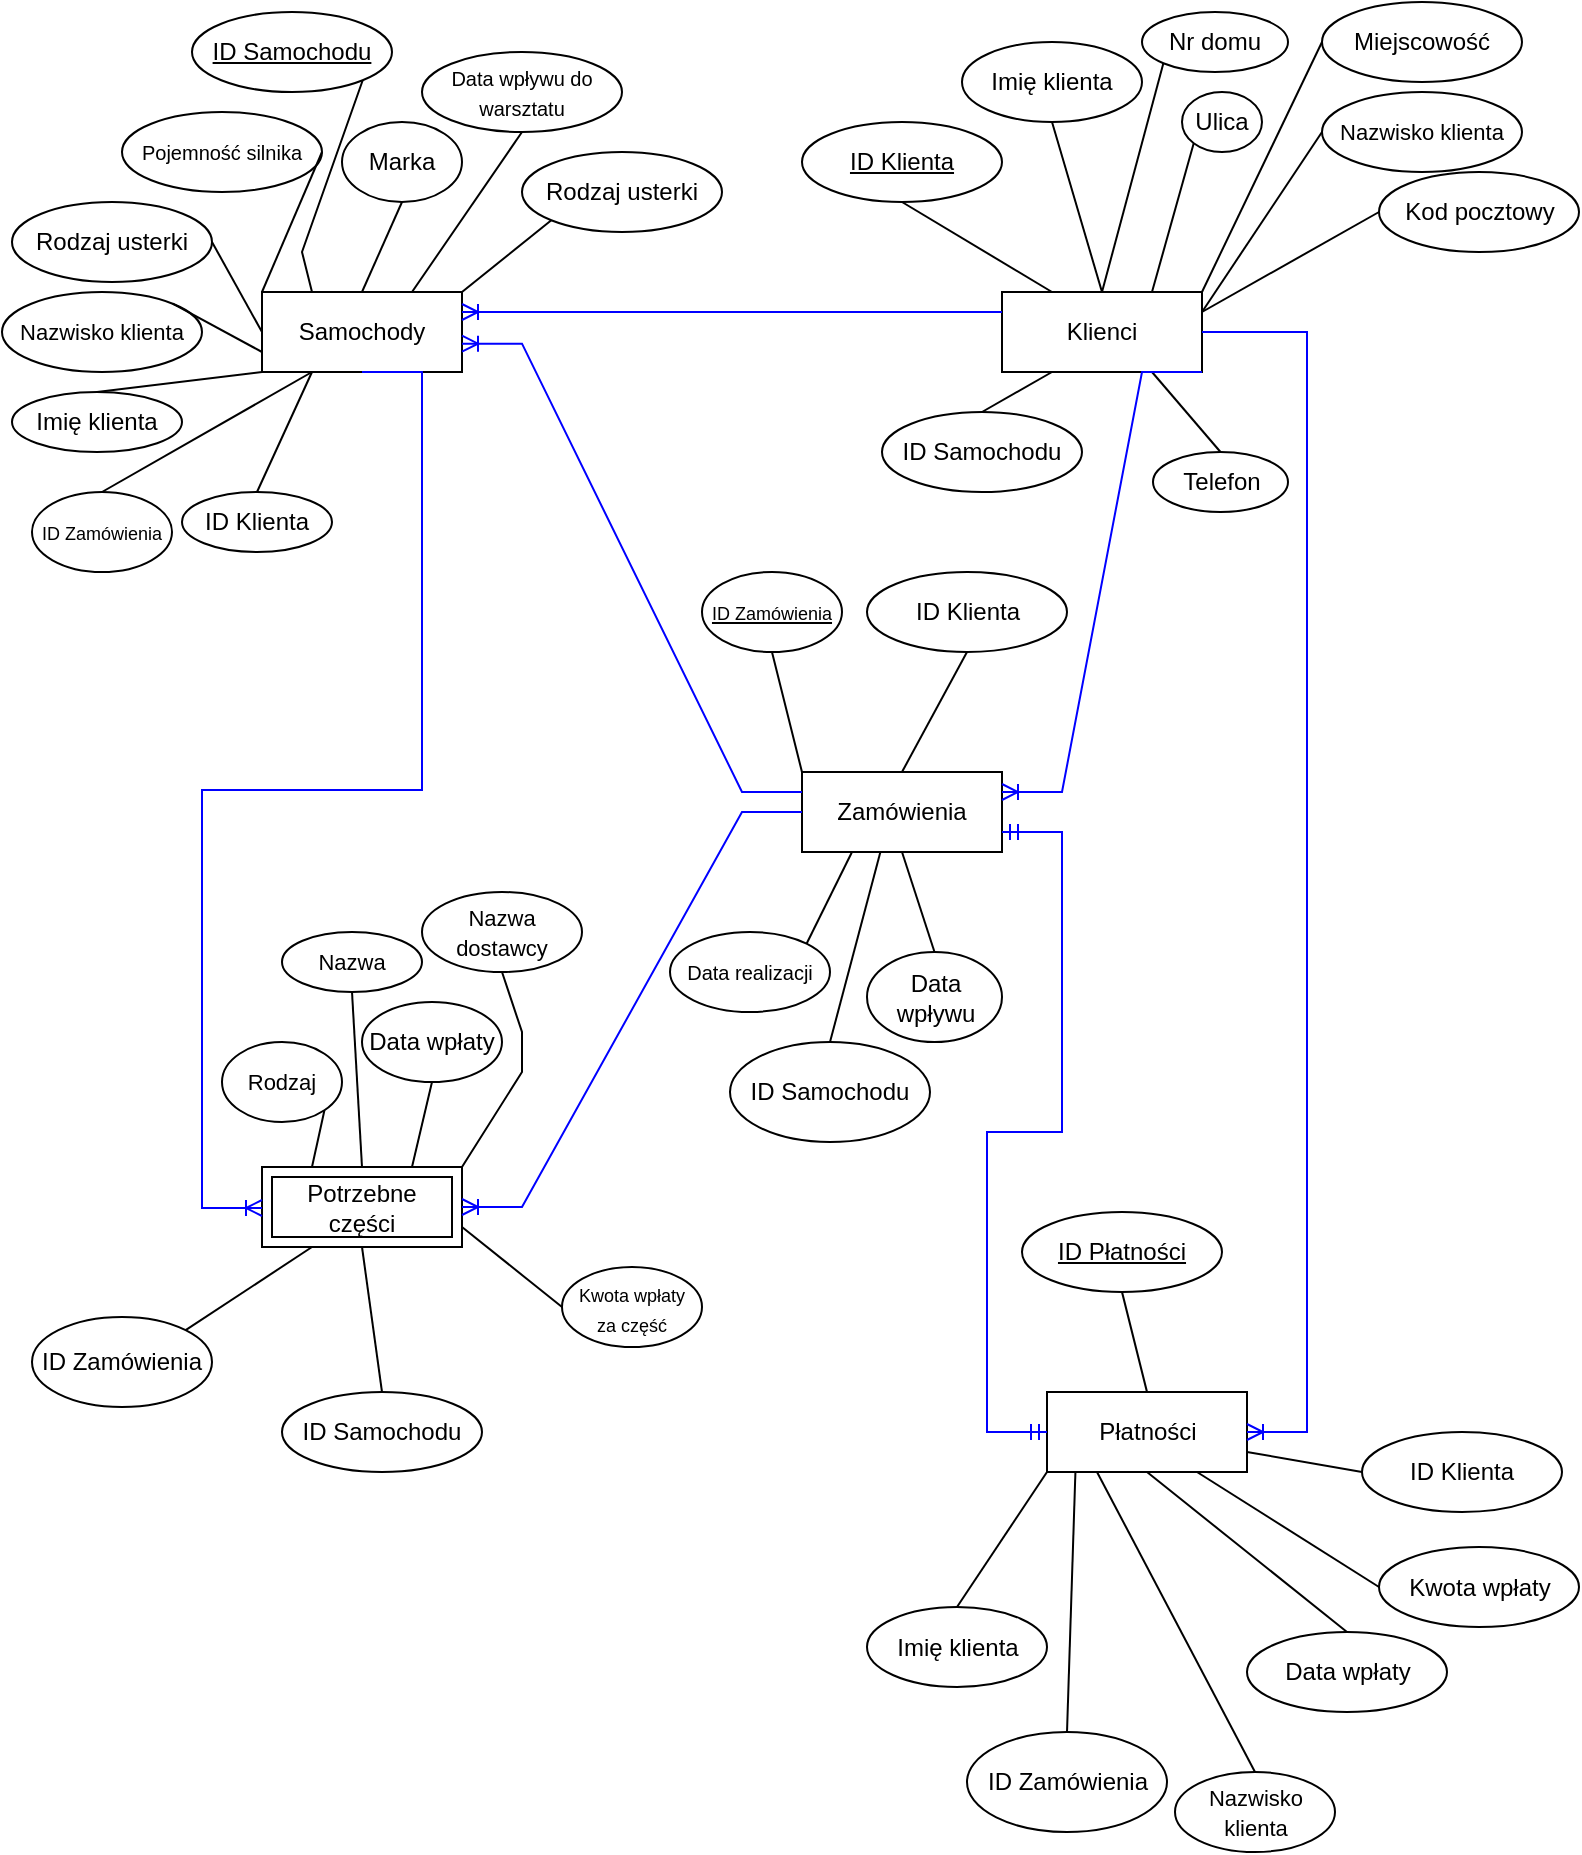 <mxfile version="21.0.6" type="github">
  <diagram name="Strona-1" id="F8oV4jsJ2x3jr4TYLexN">
    <mxGraphModel dx="1302" dy="698" grid="1" gridSize="10" guides="1" tooltips="1" connect="1" arrows="1" fold="1" page="1" pageScale="1" pageWidth="827" pageHeight="1169" math="0" shadow="0">
      <root>
        <mxCell id="0" />
        <mxCell id="1" parent="0" />
        <mxCell id="8BU4dVcqjI0_ThXPmGBu-2" value="Samochody" style="whiteSpace=wrap;html=1;align=center;" vertex="1" parent="1">
          <mxGeometry x="130" y="150" width="100" height="40" as="geometry" />
        </mxCell>
        <mxCell id="8BU4dVcqjI0_ThXPmGBu-3" value="Marka" style="ellipse;whiteSpace=wrap;html=1;align=center;" vertex="1" parent="1">
          <mxGeometry x="170" y="65" width="60" height="40" as="geometry" />
        </mxCell>
        <mxCell id="8BU4dVcqjI0_ThXPmGBu-4" value="&lt;font style=&quot;font-size: 10px;&quot;&gt;Pojemność silnika&lt;/font&gt;" style="ellipse;whiteSpace=wrap;html=1;align=center;" vertex="1" parent="1">
          <mxGeometry x="60" y="60" width="100" height="40" as="geometry" />
        </mxCell>
        <mxCell id="8BU4dVcqjI0_ThXPmGBu-6" value="ID Samochodu" style="ellipse;whiteSpace=wrap;html=1;align=center;fontStyle=4;" vertex="1" parent="1">
          <mxGeometry x="95" y="10" width="100" height="40" as="geometry" />
        </mxCell>
        <mxCell id="8BU4dVcqjI0_ThXPmGBu-7" value="Rodzaj usterki" style="ellipse;whiteSpace=wrap;html=1;align=center;" vertex="1" parent="1">
          <mxGeometry x="260" y="80" width="100" height="40" as="geometry" />
        </mxCell>
        <mxCell id="8BU4dVcqjI0_ThXPmGBu-9" value="Rodzaj usterki" style="ellipse;whiteSpace=wrap;html=1;align=center;" vertex="1" parent="1">
          <mxGeometry x="5" y="105" width="100" height="40" as="geometry" />
        </mxCell>
        <mxCell id="8BU4dVcqjI0_ThXPmGBu-10" value="ID Klienta" style="ellipse;whiteSpace=wrap;html=1;align=center;" vertex="1" parent="1">
          <mxGeometry x="90" y="250" width="75" height="30" as="geometry" />
        </mxCell>
        <mxCell id="8BU4dVcqjI0_ThXPmGBu-11" value="Imię klienta" style="ellipse;whiteSpace=wrap;html=1;align=center;" vertex="1" parent="1">
          <mxGeometry x="5" y="200" width="85" height="30" as="geometry" />
        </mxCell>
        <mxCell id="8BU4dVcqjI0_ThXPmGBu-13" value="&lt;font style=&quot;font-size: 11px;&quot;&gt;Nazwisko klienta&lt;/font&gt;" style="ellipse;whiteSpace=wrap;html=1;align=center;" vertex="1" parent="1">
          <mxGeometry y="150" width="100" height="40" as="geometry" />
        </mxCell>
        <mxCell id="8BU4dVcqjI0_ThXPmGBu-17" value="" style="endArrow=none;html=1;rounded=0;entryX=0;entryY=0.75;entryDx=0;entryDy=0;exitX=1;exitY=0;exitDx=0;exitDy=0;" edge="1" parent="1" source="8BU4dVcqjI0_ThXPmGBu-13" target="8BU4dVcqjI0_ThXPmGBu-2">
          <mxGeometry width="50" height="50" relative="1" as="geometry">
            <mxPoint x="120" y="250" as="sourcePoint" />
            <mxPoint x="170" y="200" as="targetPoint" />
            <Array as="points" />
          </mxGeometry>
        </mxCell>
        <mxCell id="8BU4dVcqjI0_ThXPmGBu-18" value="" style="endArrow=none;html=1;rounded=0;entryX=0;entryY=0.5;entryDx=0;entryDy=0;exitX=1;exitY=0.5;exitDx=0;exitDy=0;" edge="1" parent="1" source="8BU4dVcqjI0_ThXPmGBu-9" target="8BU4dVcqjI0_ThXPmGBu-2">
          <mxGeometry width="50" height="50" relative="1" as="geometry">
            <mxPoint x="100" y="176" as="sourcePoint" />
            <mxPoint x="150" y="130" as="targetPoint" />
            <Array as="points" />
          </mxGeometry>
        </mxCell>
        <mxCell id="8BU4dVcqjI0_ThXPmGBu-19" value="" style="endArrow=none;html=1;rounded=0;entryX=0;entryY=0;entryDx=0;entryDy=0;exitX=1;exitY=0.5;exitDx=0;exitDy=0;" edge="1" parent="1" source="8BU4dVcqjI0_ThXPmGBu-4" target="8BU4dVcqjI0_ThXPmGBu-2">
          <mxGeometry width="50" height="50" relative="1" as="geometry">
            <mxPoint x="130" y="136" as="sourcePoint" />
            <mxPoint x="180" y="90" as="targetPoint" />
            <Array as="points" />
          </mxGeometry>
        </mxCell>
        <mxCell id="8BU4dVcqjI0_ThXPmGBu-20" value="" style="endArrow=none;html=1;rounded=0;exitX=1;exitY=1;exitDx=0;exitDy=0;entryX=0.25;entryY=0;entryDx=0;entryDy=0;" edge="1" parent="1" source="8BU4dVcqjI0_ThXPmGBu-6" target="8BU4dVcqjI0_ThXPmGBu-2">
          <mxGeometry width="50" height="50" relative="1" as="geometry">
            <mxPoint x="120" y="126" as="sourcePoint" />
            <mxPoint x="180" y="120" as="targetPoint" />
            <Array as="points">
              <mxPoint x="150" y="130" />
            </Array>
          </mxGeometry>
        </mxCell>
        <mxCell id="8BU4dVcqjI0_ThXPmGBu-21" value="" style="endArrow=none;html=1;rounded=0;entryX=0.5;entryY=1;entryDx=0;entryDy=0;exitX=0.5;exitY=0;exitDx=0;exitDy=0;" edge="1" parent="1" source="8BU4dVcqjI0_ThXPmGBu-2" target="8BU4dVcqjI0_ThXPmGBu-3">
          <mxGeometry width="50" height="50" relative="1" as="geometry">
            <mxPoint x="170" y="140" as="sourcePoint" />
            <mxPoint x="230" y="104" as="targetPoint" />
            <Array as="points" />
          </mxGeometry>
        </mxCell>
        <mxCell id="8BU4dVcqjI0_ThXPmGBu-22" value="" style="endArrow=none;html=1;rounded=0;entryX=0;entryY=1;entryDx=0;entryDy=0;exitX=1;exitY=0;exitDx=0;exitDy=0;" edge="1" parent="1" source="8BU4dVcqjI0_ThXPmGBu-2" target="8BU4dVcqjI0_ThXPmGBu-7">
          <mxGeometry width="50" height="50" relative="1" as="geometry">
            <mxPoint x="255" y="170" as="sourcePoint" />
            <mxPoint x="305" y="124" as="targetPoint" />
            <Array as="points" />
          </mxGeometry>
        </mxCell>
        <mxCell id="8BU4dVcqjI0_ThXPmGBu-23" value="" style="endArrow=none;html=1;rounded=0;entryX=0.5;entryY=0;entryDx=0;entryDy=0;exitX=0.25;exitY=1;exitDx=0;exitDy=0;" edge="1" parent="1" source="8BU4dVcqjI0_ThXPmGBu-2" target="8BU4dVcqjI0_ThXPmGBu-10">
          <mxGeometry width="50" height="50" relative="1" as="geometry">
            <mxPoint x="180" y="210" as="sourcePoint" />
            <mxPoint x="300" y="144" as="targetPoint" />
            <Array as="points" />
          </mxGeometry>
        </mxCell>
        <mxCell id="8BU4dVcqjI0_ThXPmGBu-24" value="" style="endArrow=none;html=1;rounded=0;entryX=0;entryY=1;entryDx=0;entryDy=0;exitX=0.5;exitY=0;exitDx=0;exitDy=0;" edge="1" parent="1" source="8BU4dVcqjI0_ThXPmGBu-11" target="8BU4dVcqjI0_ThXPmGBu-2">
          <mxGeometry width="50" height="50" relative="1" as="geometry">
            <mxPoint x="175" y="246" as="sourcePoint" />
            <mxPoint x="225" y="200" as="targetPoint" />
            <Array as="points" />
          </mxGeometry>
        </mxCell>
        <mxCell id="8BU4dVcqjI0_ThXPmGBu-25" value="&lt;font style=&quot;font-size: 10px;&quot;&gt;Data wpływu do warsztatu&lt;/font&gt;" style="ellipse;whiteSpace=wrap;html=1;align=center;" vertex="1" parent="1">
          <mxGeometry x="210" y="30" width="100" height="40" as="geometry" />
        </mxCell>
        <mxCell id="8BU4dVcqjI0_ThXPmGBu-27" value="" style="endArrow=none;html=1;rounded=0;exitX=0.75;exitY=0;exitDx=0;exitDy=0;fontStyle=1;entryX=0.5;entryY=1;entryDx=0;entryDy=0;" edge="1" parent="1" source="8BU4dVcqjI0_ThXPmGBu-2" target="8BU4dVcqjI0_ThXPmGBu-25">
          <mxGeometry width="50" height="50" relative="1" as="geometry">
            <mxPoint x="190" y="136" as="sourcePoint" />
            <mxPoint x="250" y="60" as="targetPoint" />
            <Array as="points" />
          </mxGeometry>
        </mxCell>
        <mxCell id="8BU4dVcqjI0_ThXPmGBu-28" value="Klienci" style="whiteSpace=wrap;html=1;align=center;" vertex="1" parent="1">
          <mxGeometry x="500" y="150" width="100" height="40" as="geometry" />
        </mxCell>
        <mxCell id="8BU4dVcqjI0_ThXPmGBu-29" value="Imię klienta" style="ellipse;whiteSpace=wrap;html=1;align=center;" vertex="1" parent="1">
          <mxGeometry x="480" y="25" width="90" height="40" as="geometry" />
        </mxCell>
        <mxCell id="8BU4dVcqjI0_ThXPmGBu-31" value="&lt;font style=&quot;font-size: 11px;&quot;&gt;Nazwisko klienta&lt;/font&gt;" style="ellipse;whiteSpace=wrap;html=1;align=center;" vertex="1" parent="1">
          <mxGeometry x="660" y="50" width="100" height="40" as="geometry" />
        </mxCell>
        <mxCell id="8BU4dVcqjI0_ThXPmGBu-32" value="" style="endArrow=none;html=1;rounded=0;entryX=0;entryY=0.5;entryDx=0;entryDy=0;exitX=1;exitY=0.25;exitDx=0;exitDy=0;" edge="1" parent="1" source="8BU4dVcqjI0_ThXPmGBu-28" target="8BU4dVcqjI0_ThXPmGBu-31">
          <mxGeometry width="50" height="50" relative="1" as="geometry">
            <mxPoint x="640" y="214" as="sourcePoint" />
            <mxPoint x="675" y="230" as="targetPoint" />
            <Array as="points" />
          </mxGeometry>
        </mxCell>
        <mxCell id="8BU4dVcqjI0_ThXPmGBu-33" value="" style="endArrow=none;html=1;rounded=0;entryX=0.5;entryY=1;entryDx=0;entryDy=0;exitX=0.5;exitY=0;exitDx=0;exitDy=0;" edge="1" parent="1" source="8BU4dVcqjI0_ThXPmGBu-28" target="8BU4dVcqjI0_ThXPmGBu-29">
          <mxGeometry width="50" height="50" relative="1" as="geometry">
            <mxPoint x="565" y="114" as="sourcePoint" />
            <mxPoint x="600" y="130" as="targetPoint" />
            <Array as="points" />
          </mxGeometry>
        </mxCell>
        <mxCell id="8BU4dVcqjI0_ThXPmGBu-34" value="ID Klienta" style="ellipse;whiteSpace=wrap;html=1;align=center;fontStyle=4" vertex="1" parent="1">
          <mxGeometry x="400" y="65" width="100" height="40" as="geometry" />
        </mxCell>
        <mxCell id="8BU4dVcqjI0_ThXPmGBu-35" value="" style="endArrow=none;html=1;rounded=0;entryX=0.5;entryY=1;entryDx=0;entryDy=0;exitX=0.25;exitY=0;exitDx=0;exitDy=0;" edge="1" parent="1" source="8BU4dVcqjI0_ThXPmGBu-28" target="8BU4dVcqjI0_ThXPmGBu-34">
          <mxGeometry width="50" height="50" relative="1" as="geometry">
            <mxPoint x="470" y="153" as="sourcePoint" />
            <mxPoint x="490" y="107" as="targetPoint" />
            <Array as="points" />
          </mxGeometry>
        </mxCell>
        <mxCell id="8BU4dVcqjI0_ThXPmGBu-36" value="Telefon" style="ellipse;whiteSpace=wrap;html=1;align=center;" vertex="1" parent="1">
          <mxGeometry x="575.5" y="230" width="67.5" height="30" as="geometry" />
        </mxCell>
        <mxCell id="8BU4dVcqjI0_ThXPmGBu-37" value="" style="endArrow=none;html=1;rounded=0;entryX=0.75;entryY=1;entryDx=0;entryDy=0;exitX=0.5;exitY=0;exitDx=0;exitDy=0;" edge="1" parent="1" source="8BU4dVcqjI0_ThXPmGBu-36" target="8BU4dVcqjI0_ThXPmGBu-28">
          <mxGeometry width="50" height="50" relative="1" as="geometry">
            <mxPoint x="570" y="246" as="sourcePoint" />
            <mxPoint x="590" y="200" as="targetPoint" />
            <Array as="points" />
          </mxGeometry>
        </mxCell>
        <mxCell id="8BU4dVcqjI0_ThXPmGBu-38" value="Kod pocztowy" style="ellipse;whiteSpace=wrap;html=1;align=center;" vertex="1" parent="1">
          <mxGeometry x="688.5" y="90" width="100" height="40" as="geometry" />
        </mxCell>
        <mxCell id="8BU4dVcqjI0_ThXPmGBu-39" value="" style="endArrow=none;html=1;rounded=0;entryX=1;entryY=0.25;entryDx=0;entryDy=0;exitX=0;exitY=0.5;exitDx=0;exitDy=0;" edge="1" parent="1" source="8BU4dVcqjI0_ThXPmGBu-38" target="8BU4dVcqjI0_ThXPmGBu-28">
          <mxGeometry width="50" height="50" relative="1" as="geometry">
            <mxPoint x="645" y="220" as="sourcePoint" />
            <mxPoint x="615" y="180" as="targetPoint" />
            <Array as="points" />
          </mxGeometry>
        </mxCell>
        <mxCell id="8BU4dVcqjI0_ThXPmGBu-40" value="Miejscowość" style="ellipse;whiteSpace=wrap;html=1;align=center;" vertex="1" parent="1">
          <mxGeometry x="660" y="5" width="100" height="40" as="geometry" />
        </mxCell>
        <mxCell id="8BU4dVcqjI0_ThXPmGBu-41" value="" style="endArrow=none;html=1;rounded=0;entryX=1;entryY=0;entryDx=0;entryDy=0;exitX=0;exitY=0.5;exitDx=0;exitDy=0;" edge="1" parent="1" source="8BU4dVcqjI0_ThXPmGBu-40" target="8BU4dVcqjI0_ThXPmGBu-28">
          <mxGeometry width="50" height="50" relative="1" as="geometry">
            <mxPoint x="700" y="140" as="sourcePoint" />
            <mxPoint x="590" y="130" as="targetPoint" />
            <Array as="points" />
          </mxGeometry>
        </mxCell>
        <mxCell id="8BU4dVcqjI0_ThXPmGBu-43" value="" style="endArrow=none;html=1;rounded=0;entryX=0.25;entryY=1;entryDx=0;entryDy=0;exitX=0.5;exitY=0;exitDx=0;exitDy=0;" edge="1" parent="1" source="8BU4dVcqjI0_ThXPmGBu-44" target="8BU4dVcqjI0_ThXPmGBu-28">
          <mxGeometry width="50" height="50" relative="1" as="geometry">
            <mxPoint x="634.767" y="265.809" as="sourcePoint" />
            <mxPoint x="580" y="200" as="targetPoint" />
            <Array as="points" />
          </mxGeometry>
        </mxCell>
        <mxCell id="8BU4dVcqjI0_ThXPmGBu-44" value="ID Samochodu" style="ellipse;whiteSpace=wrap;html=1;align=center;" vertex="1" parent="1">
          <mxGeometry x="440" y="210" width="100" height="40" as="geometry" />
        </mxCell>
        <mxCell id="8BU4dVcqjI0_ThXPmGBu-45" value="Ulica" style="ellipse;whiteSpace=wrap;html=1;align=center;" vertex="1" parent="1">
          <mxGeometry x="590" y="50" width="40" height="30" as="geometry" />
        </mxCell>
        <mxCell id="8BU4dVcqjI0_ThXPmGBu-46" value="" style="endArrow=none;html=1;rounded=0;entryX=0.75;entryY=0;entryDx=0;entryDy=0;exitX=0;exitY=1;exitDx=0;exitDy=0;" edge="1" parent="1" source="8BU4dVcqjI0_ThXPmGBu-45" target="8BU4dVcqjI0_ThXPmGBu-28">
          <mxGeometry width="50" height="50" relative="1" as="geometry">
            <mxPoint x="720" y="90" as="sourcePoint" />
            <mxPoint x="593" y="140" as="targetPoint" />
            <Array as="points" />
          </mxGeometry>
        </mxCell>
        <mxCell id="8BU4dVcqjI0_ThXPmGBu-48" value="Nr domu" style="ellipse;whiteSpace=wrap;html=1;align=center;" vertex="1" parent="1">
          <mxGeometry x="570" y="10" width="73" height="30" as="geometry" />
        </mxCell>
        <mxCell id="8BU4dVcqjI0_ThXPmGBu-49" value="" style="endArrow=none;html=1;rounded=0;entryX=0.5;entryY=0;entryDx=0;entryDy=0;exitX=0;exitY=1;exitDx=0;exitDy=0;" edge="1" parent="1" source="8BU4dVcqjI0_ThXPmGBu-48" target="8BU4dVcqjI0_ThXPmGBu-28">
          <mxGeometry width="50" height="50" relative="1" as="geometry">
            <mxPoint x="640" y="80" as="sourcePoint" />
            <mxPoint x="570" y="120" as="targetPoint" />
            <Array as="points" />
          </mxGeometry>
        </mxCell>
        <mxCell id="8BU4dVcqjI0_ThXPmGBu-50" value="Płatności" style="whiteSpace=wrap;html=1;align=center;" vertex="1" parent="1">
          <mxGeometry x="522.5" y="700" width="100" height="40" as="geometry" />
        </mxCell>
        <mxCell id="8BU4dVcqjI0_ThXPmGBu-53" value="ID Płatności" style="ellipse;whiteSpace=wrap;html=1;align=center;fontStyle=4" vertex="1" parent="1">
          <mxGeometry x="510" y="610" width="100" height="40" as="geometry" />
        </mxCell>
        <mxCell id="8BU4dVcqjI0_ThXPmGBu-54" value="ID Klienta" style="ellipse;whiteSpace=wrap;html=1;align=center;fontStyle=0" vertex="1" parent="1">
          <mxGeometry x="680" y="720" width="100" height="40" as="geometry" />
        </mxCell>
        <mxCell id="8BU4dVcqjI0_ThXPmGBu-55" value="" style="endArrow=none;html=1;rounded=0;exitX=0.5;exitY=0;exitDx=0;exitDy=0;entryX=0.5;entryY=1;entryDx=0;entryDy=0;" edge="1" parent="1" source="8BU4dVcqjI0_ThXPmGBu-50" target="8BU4dVcqjI0_ThXPmGBu-53">
          <mxGeometry width="50" height="50" relative="1" as="geometry">
            <mxPoint x="547.5" y="680" as="sourcePoint" />
            <mxPoint x="492.5" y="580" as="targetPoint" />
            <Array as="points" />
          </mxGeometry>
        </mxCell>
        <mxCell id="8BU4dVcqjI0_ThXPmGBu-56" value="" style="endArrow=none;html=1;rounded=0;entryX=1;entryY=0.75;entryDx=0;entryDy=0;exitX=0;exitY=0.5;exitDx=0;exitDy=0;" edge="1" parent="1" source="8BU4dVcqjI0_ThXPmGBu-54" target="8BU4dVcqjI0_ThXPmGBu-50">
          <mxGeometry width="50" height="50" relative="1" as="geometry">
            <mxPoint x="682.5" y="737.5" as="sourcePoint" />
            <mxPoint x="595.5" y="770" as="targetPoint" />
            <Array as="points" />
          </mxGeometry>
        </mxCell>
        <mxCell id="8BU4dVcqjI0_ThXPmGBu-57" value="Kwota wpłaty" style="ellipse;whiteSpace=wrap;html=1;align=center;fontStyle=0" vertex="1" parent="1">
          <mxGeometry x="688.5" y="777.5" width="100" height="40" as="geometry" />
        </mxCell>
        <mxCell id="8BU4dVcqjI0_ThXPmGBu-58" value="" style="endArrow=none;html=1;rounded=0;exitX=0;exitY=0.5;exitDx=0;exitDy=0;entryX=0.75;entryY=1;entryDx=0;entryDy=0;" edge="1" parent="1" source="8BU4dVcqjI0_ThXPmGBu-57" target="8BU4dVcqjI0_ThXPmGBu-50">
          <mxGeometry width="50" height="50" relative="1" as="geometry">
            <mxPoint x="682.5" y="797.5" as="sourcePoint" />
            <mxPoint x="582.5" y="770" as="targetPoint" />
            <Array as="points" />
          </mxGeometry>
        </mxCell>
        <mxCell id="8BU4dVcqjI0_ThXPmGBu-59" value="Data wpłaty" style="ellipse;whiteSpace=wrap;html=1;align=center;fontStyle=0" vertex="1" parent="1">
          <mxGeometry x="622.5" y="820" width="100" height="40" as="geometry" />
        </mxCell>
        <mxCell id="8BU4dVcqjI0_ThXPmGBu-60" value="" style="endArrow=none;html=1;rounded=0;exitX=0.5;exitY=0;exitDx=0;exitDy=0;entryX=0.5;entryY=1;entryDx=0;entryDy=0;" edge="1" parent="1" source="8BU4dVcqjI0_ThXPmGBu-59" target="8BU4dVcqjI0_ThXPmGBu-50">
          <mxGeometry width="50" height="50" relative="1" as="geometry">
            <mxPoint x="690.5" y="800" as="sourcePoint" />
            <mxPoint x="555.5" y="760" as="targetPoint" />
            <Array as="points" />
          </mxGeometry>
        </mxCell>
        <mxCell id="8BU4dVcqjI0_ThXPmGBu-61" value="Imię klienta" style="ellipse;whiteSpace=wrap;html=1;align=center;" vertex="1" parent="1">
          <mxGeometry x="432.5" y="807.5" width="90" height="40" as="geometry" />
        </mxCell>
        <mxCell id="8BU4dVcqjI0_ThXPmGBu-63" value="&lt;font style=&quot;font-size: 11px;&quot;&gt;Nazwisko klienta&lt;/font&gt;" style="ellipse;whiteSpace=wrap;html=1;align=center;" vertex="1" parent="1">
          <mxGeometry x="586.5" y="890" width="80" height="40" as="geometry" />
        </mxCell>
        <mxCell id="8BU4dVcqjI0_ThXPmGBu-64" value="" style="endArrow=none;html=1;rounded=0;exitX=0;exitY=1;exitDx=0;exitDy=0;entryX=0.5;entryY=0;entryDx=0;entryDy=0;" edge="1" parent="1" source="8BU4dVcqjI0_ThXPmGBu-50" target="8BU4dVcqjI0_ThXPmGBu-61">
          <mxGeometry width="50" height="50" relative="1" as="geometry">
            <mxPoint x="592.5" y="837.5" as="sourcePoint" />
            <mxPoint x="472.5" y="807.5" as="targetPoint" />
            <Array as="points" />
          </mxGeometry>
        </mxCell>
        <mxCell id="8BU4dVcqjI0_ThXPmGBu-65" value="" style="endArrow=none;html=1;rounded=0;exitX=0.5;exitY=0;exitDx=0;exitDy=0;entryX=0.25;entryY=1;entryDx=0;entryDy=0;" edge="1" parent="1" source="8BU4dVcqjI0_ThXPmGBu-63" target="8BU4dVcqjI0_ThXPmGBu-50">
          <mxGeometry width="50" height="50" relative="1" as="geometry">
            <mxPoint x="659.5" y="840" as="sourcePoint" />
            <mxPoint x="547.5" y="747.5" as="targetPoint" />
            <Array as="points" />
          </mxGeometry>
        </mxCell>
        <mxCell id="8BU4dVcqjI0_ThXPmGBu-66" value="Zamówienia" style="whiteSpace=wrap;html=1;align=center;" vertex="1" parent="1">
          <mxGeometry x="400" y="390" width="100" height="40" as="geometry" />
        </mxCell>
        <mxCell id="8BU4dVcqjI0_ThXPmGBu-67" value="&lt;font style=&quot;font-size: 9px;&quot;&gt;ID Zamówienia&lt;/font&gt;" style="ellipse;whiteSpace=wrap;html=1;align=center;fontStyle=4" vertex="1" parent="1">
          <mxGeometry x="350" y="290" width="70" height="40" as="geometry" />
        </mxCell>
        <mxCell id="8BU4dVcqjI0_ThXPmGBu-70" value="&lt;span style=&quot;font-size: 11px;&quot;&gt;Rodzaj&lt;/span&gt;" style="ellipse;whiteSpace=wrap;html=1;align=center;" vertex="1" parent="1">
          <mxGeometry x="110" y="525" width="60" height="40" as="geometry" />
        </mxCell>
        <mxCell id="8BU4dVcqjI0_ThXPmGBu-71" value="&lt;font style=&quot;font-size: 11px;&quot;&gt;Nazwa&lt;/font&gt;" style="ellipse;whiteSpace=wrap;html=1;align=center;" vertex="1" parent="1">
          <mxGeometry x="140" y="470" width="70" height="30" as="geometry" />
        </mxCell>
        <mxCell id="8BU4dVcqjI0_ThXPmGBu-72" value="Potrzebne części" style="shape=ext;margin=3;double=1;whiteSpace=wrap;html=1;align=center;" vertex="1" parent="1">
          <mxGeometry x="130" y="587.5" width="100" height="40" as="geometry" />
        </mxCell>
        <mxCell id="8BU4dVcqjI0_ThXPmGBu-74" value="&lt;span style=&quot;font-size: 11px;&quot;&gt;Nazwa dostawcy&lt;/span&gt;" style="ellipse;whiteSpace=wrap;html=1;align=center;" vertex="1" parent="1">
          <mxGeometry x="210" y="450" width="80" height="40" as="geometry" />
        </mxCell>
        <mxCell id="8BU4dVcqjI0_ThXPmGBu-75" value="ID Zamówienia" style="ellipse;whiteSpace=wrap;html=1;align=center;" vertex="1" parent="1">
          <mxGeometry x="15" y="662.5" width="90" height="45" as="geometry" />
        </mxCell>
        <mxCell id="8BU4dVcqjI0_ThXPmGBu-76" value="&lt;font style=&quot;font-size: 9px;&quot;&gt;Kwota wpłaty&lt;br&gt;za część&lt;/font&gt;" style="ellipse;whiteSpace=wrap;html=1;align=center;" vertex="1" parent="1">
          <mxGeometry x="280" y="637.5" width="70" height="40" as="geometry" />
        </mxCell>
        <mxCell id="8BU4dVcqjI0_ThXPmGBu-78" value="Data wpłaty" style="ellipse;whiteSpace=wrap;html=1;align=center;fontStyle=0" vertex="1" parent="1">
          <mxGeometry x="180" y="505" width="70" height="40" as="geometry" />
        </mxCell>
        <mxCell id="8BU4dVcqjI0_ThXPmGBu-79" value="&lt;font style=&quot;font-size: 10px;&quot;&gt;Data realizacji&lt;/font&gt;" style="ellipse;whiteSpace=wrap;html=1;align=center;" vertex="1" parent="1">
          <mxGeometry x="334" y="470" width="80" height="40" as="geometry" />
        </mxCell>
        <mxCell id="8BU4dVcqjI0_ThXPmGBu-80" value="Data wpływu" style="ellipse;whiteSpace=wrap;html=1;align=center;" vertex="1" parent="1">
          <mxGeometry x="432.5" y="480" width="67.5" height="45" as="geometry" />
        </mxCell>
        <mxCell id="8BU4dVcqjI0_ThXPmGBu-84" value="ID Klienta" style="ellipse;whiteSpace=wrap;html=1;align=center;fontStyle=0" vertex="1" parent="1">
          <mxGeometry x="432.5" y="290" width="100" height="40" as="geometry" />
        </mxCell>
        <mxCell id="8BU4dVcqjI0_ThXPmGBu-85" value="ID Zamówienia" style="ellipse;whiteSpace=wrap;html=1;align=center;fontStyle=0" vertex="1" parent="1">
          <mxGeometry x="482.5" y="870" width="100" height="50" as="geometry" />
        </mxCell>
        <mxCell id="8BU4dVcqjI0_ThXPmGBu-86" value="" style="endArrow=none;html=1;rounded=0;exitX=0.5;exitY=0;exitDx=0;exitDy=0;entryX=0.142;entryY=1.006;entryDx=0;entryDy=0;entryPerimeter=0;" edge="1" parent="1" source="8BU4dVcqjI0_ThXPmGBu-85" target="8BU4dVcqjI0_ThXPmGBu-50">
          <mxGeometry width="50" height="50" relative="1" as="geometry">
            <mxPoint x="607" y="900" as="sourcePoint" />
            <mxPoint x="518" y="750" as="targetPoint" />
            <Array as="points" />
          </mxGeometry>
        </mxCell>
        <mxCell id="8BU4dVcqjI0_ThXPmGBu-87" value="" style="endArrow=none;html=1;rounded=0;entryX=0.25;entryY=1;entryDx=0;entryDy=0;exitX=1;exitY=0;exitDx=0;exitDy=0;" edge="1" parent="1" source="8BU4dVcqjI0_ThXPmGBu-75" target="8BU4dVcqjI0_ThXPmGBu-72">
          <mxGeometry width="50" height="50" relative="1" as="geometry">
            <mxPoint x="140" y="693.5" as="sourcePoint" />
            <mxPoint x="180" y="647.5" as="targetPoint" />
            <Array as="points" />
          </mxGeometry>
        </mxCell>
        <mxCell id="8BU4dVcqjI0_ThXPmGBu-88" value="" style="endArrow=none;html=1;rounded=0;entryX=0.25;entryY=0;entryDx=0;entryDy=0;exitX=1;exitY=1;exitDx=0;exitDy=0;" edge="1" parent="1" source="8BU4dVcqjI0_ThXPmGBu-70" target="8BU4dVcqjI0_ThXPmGBu-72">
          <mxGeometry width="50" height="50" relative="1" as="geometry">
            <mxPoint x="90" y="593.5" as="sourcePoint" />
            <mxPoint x="130" y="547.5" as="targetPoint" />
            <Array as="points" />
          </mxGeometry>
        </mxCell>
        <mxCell id="8BU4dVcqjI0_ThXPmGBu-89" value="" style="endArrow=none;html=1;rounded=0;entryX=0.5;entryY=0;entryDx=0;entryDy=0;exitX=0.5;exitY=1;exitDx=0;exitDy=0;" edge="1" parent="1" source="8BU4dVcqjI0_ThXPmGBu-71" target="8BU4dVcqjI0_ThXPmGBu-72">
          <mxGeometry width="50" height="50" relative="1" as="geometry">
            <mxPoint x="145" y="473.5" as="sourcePoint" />
            <mxPoint x="185" y="427.5" as="targetPoint" />
            <Array as="points" />
          </mxGeometry>
        </mxCell>
        <mxCell id="8BU4dVcqjI0_ThXPmGBu-90" value="" style="endArrow=none;html=1;rounded=0;entryX=0;entryY=0.5;entryDx=0;entryDy=0;exitX=1;exitY=0.75;exitDx=0;exitDy=0;" edge="1" parent="1" source="8BU4dVcqjI0_ThXPmGBu-72" target="8BU4dVcqjI0_ThXPmGBu-76">
          <mxGeometry width="50" height="50" relative="1" as="geometry">
            <mxPoint x="180" y="573.5" as="sourcePoint" />
            <mxPoint x="220" y="527.5" as="targetPoint" />
            <Array as="points" />
          </mxGeometry>
        </mxCell>
        <mxCell id="8BU4dVcqjI0_ThXPmGBu-91" value="" style="endArrow=none;html=1;rounded=0;entryX=0.5;entryY=1;entryDx=0;entryDy=0;exitX=1;exitY=0;exitDx=0;exitDy=0;" edge="1" parent="1" source="8BU4dVcqjI0_ThXPmGBu-72" target="8BU4dVcqjI0_ThXPmGBu-74">
          <mxGeometry width="50" height="50" relative="1" as="geometry">
            <mxPoint x="260" y="613.5" as="sourcePoint" />
            <mxPoint x="300" y="567.5" as="targetPoint" />
            <Array as="points">
              <mxPoint x="260" y="540" />
              <mxPoint x="260" y="520" />
            </Array>
          </mxGeometry>
        </mxCell>
        <mxCell id="8BU4dVcqjI0_ThXPmGBu-92" value="" style="endArrow=none;html=1;rounded=0;entryX=0.5;entryY=1;entryDx=0;entryDy=0;exitX=0.75;exitY=0;exitDx=0;exitDy=0;" edge="1" parent="1" source="8BU4dVcqjI0_ThXPmGBu-72" target="8BU4dVcqjI0_ThXPmGBu-78">
          <mxGeometry width="50" height="50" relative="1" as="geometry">
            <mxPoint x="200" y="587.5" as="sourcePoint" />
            <mxPoint x="240" y="541.5" as="targetPoint" />
            <Array as="points" />
          </mxGeometry>
        </mxCell>
        <mxCell id="8BU4dVcqjI0_ThXPmGBu-93" value="" style="endArrow=none;html=1;rounded=0;entryX=0;entryY=0;entryDx=0;entryDy=0;exitX=0.5;exitY=1;exitDx=0;exitDy=0;" edge="1" parent="1" source="8BU4dVcqjI0_ThXPmGBu-67" target="8BU4dVcqjI0_ThXPmGBu-66">
          <mxGeometry width="50" height="50" relative="1" as="geometry">
            <mxPoint x="455" y="358" as="sourcePoint" />
            <mxPoint x="495" y="312" as="targetPoint" />
            <Array as="points" />
          </mxGeometry>
        </mxCell>
        <mxCell id="8BU4dVcqjI0_ThXPmGBu-94" value="" style="endArrow=none;html=1;rounded=0;entryX=0.25;entryY=1;entryDx=0;entryDy=0;exitX=1;exitY=0;exitDx=0;exitDy=0;" edge="1" parent="1" source="8BU4dVcqjI0_ThXPmGBu-79" target="8BU4dVcqjI0_ThXPmGBu-66">
          <mxGeometry width="50" height="50" relative="1" as="geometry">
            <mxPoint x="515" y="470" as="sourcePoint" />
            <mxPoint x="555" y="424" as="targetPoint" />
            <Array as="points" />
          </mxGeometry>
        </mxCell>
        <mxCell id="8BU4dVcqjI0_ThXPmGBu-95" value="" style="endArrow=none;html=1;rounded=0;exitX=0.5;exitY=0;exitDx=0;exitDy=0;entryX=0.5;entryY=1;entryDx=0;entryDy=0;" edge="1" parent="1" source="8BU4dVcqjI0_ThXPmGBu-80" target="8BU4dVcqjI0_ThXPmGBu-66">
          <mxGeometry width="50" height="50" relative="1" as="geometry">
            <mxPoint x="605" y="450" as="sourcePoint" />
            <mxPoint x="645" y="394" as="targetPoint" />
            <Array as="points" />
          </mxGeometry>
        </mxCell>
        <mxCell id="8BU4dVcqjI0_ThXPmGBu-99" value="" style="endArrow=none;html=1;rounded=0;exitX=0.5;exitY=0;exitDx=0;exitDy=0;entryX=0.5;entryY=1;entryDx=0;entryDy=0;" edge="1" parent="1" source="8BU4dVcqjI0_ThXPmGBu-66" target="8BU4dVcqjI0_ThXPmGBu-84">
          <mxGeometry width="50" height="50" relative="1" as="geometry">
            <mxPoint x="448" y="330" as="sourcePoint" />
            <mxPoint x="517" y="310" as="targetPoint" />
            <Array as="points" />
          </mxGeometry>
        </mxCell>
        <mxCell id="8BU4dVcqjI0_ThXPmGBu-113" value="ID Samochodu" style="ellipse;whiteSpace=wrap;html=1;align=center;fontStyle=0" vertex="1" parent="1">
          <mxGeometry x="364" y="525" width="100" height="50" as="geometry" />
        </mxCell>
        <mxCell id="8BU4dVcqjI0_ThXPmGBu-114" value="" style="endArrow=none;html=1;rounded=0;exitX=0.5;exitY=0;exitDx=0;exitDy=0;entryX=0.393;entryY=0.992;entryDx=0;entryDy=0;entryPerimeter=0;" edge="1" parent="1" source="8BU4dVcqjI0_ThXPmGBu-113" target="8BU4dVcqjI0_ThXPmGBu-66">
          <mxGeometry width="50" height="50" relative="1" as="geometry">
            <mxPoint x="600" y="537" as="sourcePoint" />
            <mxPoint x="535" y="450" as="targetPoint" />
            <Array as="points" />
          </mxGeometry>
        </mxCell>
        <mxCell id="8BU4dVcqjI0_ThXPmGBu-115" value="" style="edgeStyle=entityRelationEdgeStyle;fontSize=12;html=1;endArrow=ERoneToMany;rounded=0;exitX=1;exitY=1;exitDx=0;exitDy=0;strokeColor=#0000FF;entryX=1;entryY=0.25;entryDx=0;entryDy=0;" edge="1" parent="1" source="8BU4dVcqjI0_ThXPmGBu-28" target="8BU4dVcqjI0_ThXPmGBu-66">
          <mxGeometry width="100" height="100" relative="1" as="geometry">
            <mxPoint x="610" y="180" as="sourcePoint" />
            <mxPoint x="340" y="370" as="targetPoint" />
          </mxGeometry>
        </mxCell>
        <mxCell id="8BU4dVcqjI0_ThXPmGBu-116" value="" style="edgeStyle=entityRelationEdgeStyle;fontSize=12;html=1;endArrow=ERoneToMany;rounded=0;exitX=0;exitY=0.25;exitDx=0;exitDy=0;entryX=1;entryY=0.646;entryDx=0;entryDy=0;entryPerimeter=0;strokeColor=#0000FF;" edge="1" parent="1" source="8BU4dVcqjI0_ThXPmGBu-66" target="8BU4dVcqjI0_ThXPmGBu-2">
          <mxGeometry width="100" height="100" relative="1" as="geometry">
            <mxPoint x="280" y="170.0" as="sourcePoint" />
            <mxPoint x="135" y="330.0" as="targetPoint" />
          </mxGeometry>
        </mxCell>
        <mxCell id="8BU4dVcqjI0_ThXPmGBu-117" value="" style="edgeStyle=entityRelationEdgeStyle;fontSize=12;html=1;endArrow=ERoneToMany;rounded=0;entryX=1;entryY=0.25;entryDx=0;entryDy=0;exitX=0;exitY=0.25;exitDx=0;exitDy=0;strokeColor=#0000FF;" edge="1" parent="1" source="8BU4dVcqjI0_ThXPmGBu-28" target="8BU4dVcqjI0_ThXPmGBu-2">
          <mxGeometry width="100" height="100" relative="1" as="geometry">
            <mxPoint x="380" y="210" as="sourcePoint" />
            <mxPoint x="360" y="165" as="targetPoint" />
          </mxGeometry>
        </mxCell>
        <mxCell id="8BU4dVcqjI0_ThXPmGBu-118" value="&lt;font style=&quot;font-size: 9px;&quot;&gt;ID Zamówienia&lt;/font&gt;" style="ellipse;whiteSpace=wrap;html=1;align=center;fontStyle=0" vertex="1" parent="1">
          <mxGeometry x="15" y="250" width="70" height="40" as="geometry" />
        </mxCell>
        <mxCell id="8BU4dVcqjI0_ThXPmGBu-119" value="" style="endArrow=none;html=1;rounded=0;entryX=0.25;entryY=1;entryDx=0;entryDy=0;exitX=0.5;exitY=0;exitDx=0;exitDy=0;" edge="1" parent="1" source="8BU4dVcqjI0_ThXPmGBu-118" target="8BU4dVcqjI0_ThXPmGBu-2">
          <mxGeometry width="50" height="50" relative="1" as="geometry">
            <mxPoint x="140" y="300" as="sourcePoint" />
            <mxPoint x="225" y="190" as="targetPoint" />
            <Array as="points" />
          </mxGeometry>
        </mxCell>
        <mxCell id="8BU4dVcqjI0_ThXPmGBu-120" value="ID Samochodu" style="ellipse;whiteSpace=wrap;html=1;align=center;fontStyle=0;" vertex="1" parent="1">
          <mxGeometry x="140" y="700" width="100" height="40" as="geometry" />
        </mxCell>
        <mxCell id="8BU4dVcqjI0_ThXPmGBu-121" value="" style="endArrow=none;html=1;rounded=0;entryX=0.5;entryY=1;entryDx=0;entryDy=0;exitX=0.5;exitY=0;exitDx=0;exitDy=0;" edge="1" parent="1" source="8BU4dVcqjI0_ThXPmGBu-120" target="8BU4dVcqjI0_ThXPmGBu-72">
          <mxGeometry width="50" height="50" relative="1" as="geometry">
            <mxPoint x="165" y="691" as="sourcePoint" />
            <mxPoint x="228" y="650" as="targetPoint" />
            <Array as="points" />
          </mxGeometry>
        </mxCell>
        <mxCell id="8BU4dVcqjI0_ThXPmGBu-123" value="" style="edgeStyle=entityRelationEdgeStyle;fontSize=12;html=1;endArrow=ERoneToMany;rounded=0;strokeColor=#0000FF;" edge="1" parent="1">
          <mxGeometry width="100" height="100" relative="1" as="geometry">
            <mxPoint x="180" y="190" as="sourcePoint" />
            <mxPoint x="130" y="608" as="targetPoint" />
          </mxGeometry>
        </mxCell>
        <mxCell id="8BU4dVcqjI0_ThXPmGBu-124" value="" style="edgeStyle=entityRelationEdgeStyle;fontSize=12;html=1;endArrow=ERoneToMany;rounded=0;exitX=0;exitY=0.5;exitDx=0;exitDy=0;entryX=1;entryY=0.5;entryDx=0;entryDy=0;strokeColor=#0000FF;" edge="1" parent="1" source="8BU4dVcqjI0_ThXPmGBu-66" target="8BU4dVcqjI0_ThXPmGBu-72">
          <mxGeometry width="100" height="100" relative="1" as="geometry">
            <mxPoint x="390" y="107" as="sourcePoint" />
            <mxPoint x="230" y="598" as="targetPoint" />
          </mxGeometry>
        </mxCell>
        <mxCell id="8BU4dVcqjI0_ThXPmGBu-125" value="" style="edgeStyle=entityRelationEdgeStyle;fontSize=12;html=1;endArrow=ERmandOne;startArrow=ERmandOne;rounded=0;exitX=0;exitY=0.5;exitDx=0;exitDy=0;entryX=1;entryY=0.75;entryDx=0;entryDy=0;strokeColor=#0000FF;" edge="1" parent="1" source="8BU4dVcqjI0_ThXPmGBu-50" target="8BU4dVcqjI0_ThXPmGBu-66">
          <mxGeometry width="100" height="100" relative="1" as="geometry">
            <mxPoint x="450" y="662.5" as="sourcePoint" />
            <mxPoint x="550" y="562.5" as="targetPoint" />
          </mxGeometry>
        </mxCell>
        <mxCell id="8BU4dVcqjI0_ThXPmGBu-126" value="" style="edgeStyle=entityRelationEdgeStyle;fontSize=12;html=1;endArrow=ERoneToMany;rounded=0;exitX=1;exitY=0.5;exitDx=0;exitDy=0;strokeColor=#0000FF;" edge="1" parent="1" source="8BU4dVcqjI0_ThXPmGBu-28" target="8BU4dVcqjI0_ThXPmGBu-50">
          <mxGeometry width="100" height="100" relative="1" as="geometry">
            <mxPoint x="464.0" y="505" as="sourcePoint" />
            <mxPoint x="620" y="710" as="targetPoint" />
          </mxGeometry>
        </mxCell>
      </root>
    </mxGraphModel>
  </diagram>
</mxfile>
